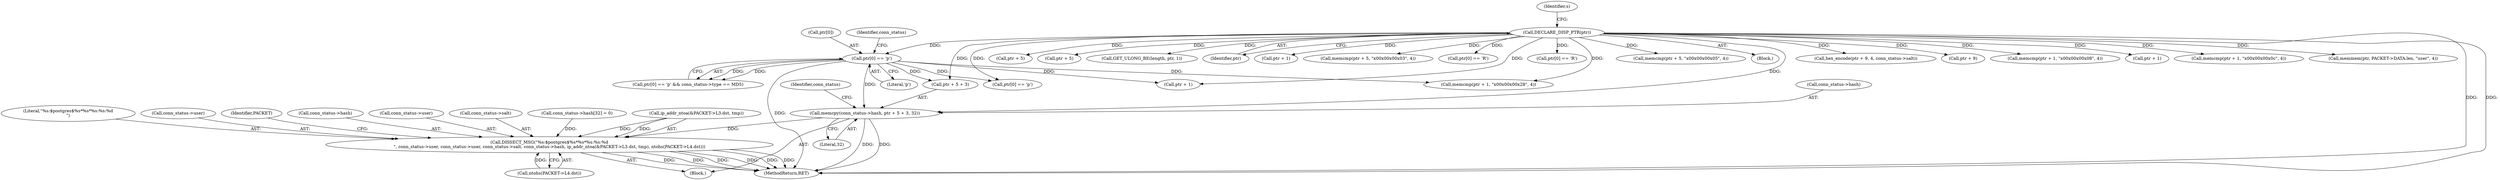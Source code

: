 digraph "0_ettercap_e3abe7d7585ecc420a7cab73313216613aadad5a@pointer" {
"1000324" [label="(Call,memcpy(conn_status->hash, ptr + 5 + 3, 32))"];
"1000286" [label="(Call,ptr[0] == 'p')"];
"1000114" [label="(Call,DECLARE_DISP_PTR(ptr))"];
"1000341" [label="(Call,DISSECT_MSG(\"%s:$postgres$%s*%s*%s:%s:%d\n\", conn_status->user, conn_status->user, conn_status->salt, conn_status->hash, ip_addr_ntoa(&PACKET->L3.dst, tmp), ntohs(PACKET->L4.dst)))"];
"1000570" [label="(Call,ptr + 5)"];
"1000520" [label="(Call,ptr + 5)"];
"1000114" [label="(Call,DECLARE_DISP_PTR(ptr))"];
"1000285" [label="(Call,ptr[0] == 'p' && conn_status->type == MD5)"];
"1000592" [label="(MethodReturn,RET)"];
"1000118" [label="(Identifier,s)"];
"1000324" [label="(Call,memcpy(conn_status->hash, ptr + 5 + 3, 32))"];
"1000390" [label="(Call,GET_ULONG_BE(length, ptr, 1))"];
"1000342" [label="(Literal,\"%s:$postgres$%s*%s*%s:%s:%d\n\")"];
"1000296" [label="(Block,)"];
"1000286" [label="(Call,ptr[0] == 'p')"];
"1000343" [label="(Call,conn_status->user)"];
"1000115" [label="(Identifier,ptr)"];
"1000513" [label="(Call,ptr + 1)"];
"1000569" [label="(Call,memcmp(ptr + 5, \"\x00\x00\x00\x03\", 4))"];
"1000333" [label="(Literal,32)"];
"1000337" [label="(Identifier,conn_status)"];
"1000505" [label="(Call,ptr[0] == 'R')"];
"1000341" [label="(Call,DISSECT_MSG(\"%s:$postgres$%s*%s*%s:%s:%d\n\", conn_status->user, conn_status->user, conn_status->salt, conn_status->hash, ip_addr_ntoa(&PACKET->L3.dst, tmp), ntohs(PACKET->L4.dst)))"];
"1000328" [label="(Call,ptr + 5 + 3)"];
"1000363" [label="(Call,ntohs(PACKET->L4.dst))"];
"1000376" [label="(Call,ptr[0] == 'p')"];
"1000555" [label="(Call,ptr[0] == 'R')"];
"1000370" [label="(Identifier,PACKET)"];
"1000301" [label="(Call,ptr + 1)"];
"1000290" [label="(Literal,'p')"];
"1000352" [label="(Call,conn_status->hash)"];
"1000519" [label="(Call,memcmp(ptr + 5, \"\x00\x00\x00\x05\", 4))"];
"1000346" [label="(Call,conn_status->user)"];
"1000349" [label="(Call,conn_status->salt)"];
"1000113" [label="(Block,)"];
"1000300" [label="(Call,memcmp(ptr + 1, \"\x00\x00\x00\x28\", 4))"];
"1000287" [label="(Call,ptr[0])"];
"1000293" [label="(Identifier,conn_status)"];
"1000538" [label="(Call,hex_encode(ptr + 9, 4, conn_status->salt))"];
"1000539" [label="(Call,ptr + 9)"];
"1000325" [label="(Call,conn_status->hash)"];
"1000334" [label="(Call,conn_status->hash[32] = 0)"];
"1000355" [label="(Call,ip_addr_ntoa(&PACKET->L3.dst, tmp))"];
"1000562" [label="(Call,memcmp(ptr + 1, \"\x00\x00\x00\x08\", 4))"];
"1000563" [label="(Call,ptr + 1)"];
"1000512" [label="(Call,memcmp(ptr + 1, \"\x00\x00\x00\x0c\", 4))"];
"1000169" [label="(Call,memmem(ptr, PACKET->DATA.len, \"user\", 4))"];
"1000324" -> "1000296"  [label="AST: "];
"1000324" -> "1000333"  [label="CFG: "];
"1000325" -> "1000324"  [label="AST: "];
"1000328" -> "1000324"  [label="AST: "];
"1000333" -> "1000324"  [label="AST: "];
"1000337" -> "1000324"  [label="CFG: "];
"1000324" -> "1000592"  [label="DDG: "];
"1000324" -> "1000592"  [label="DDG: "];
"1000286" -> "1000324"  [label="DDG: "];
"1000114" -> "1000324"  [label="DDG: "];
"1000324" -> "1000341"  [label="DDG: "];
"1000286" -> "1000285"  [label="AST: "];
"1000286" -> "1000290"  [label="CFG: "];
"1000287" -> "1000286"  [label="AST: "];
"1000290" -> "1000286"  [label="AST: "];
"1000293" -> "1000286"  [label="CFG: "];
"1000285" -> "1000286"  [label="CFG: "];
"1000286" -> "1000592"  [label="DDG: "];
"1000286" -> "1000285"  [label="DDG: "];
"1000286" -> "1000285"  [label="DDG: "];
"1000114" -> "1000286"  [label="DDG: "];
"1000286" -> "1000300"  [label="DDG: "];
"1000286" -> "1000301"  [label="DDG: "];
"1000286" -> "1000328"  [label="DDG: "];
"1000286" -> "1000376"  [label="DDG: "];
"1000114" -> "1000113"  [label="AST: "];
"1000114" -> "1000115"  [label="CFG: "];
"1000115" -> "1000114"  [label="AST: "];
"1000118" -> "1000114"  [label="CFG: "];
"1000114" -> "1000592"  [label="DDG: "];
"1000114" -> "1000592"  [label="DDG: "];
"1000114" -> "1000169"  [label="DDG: "];
"1000114" -> "1000300"  [label="DDG: "];
"1000114" -> "1000301"  [label="DDG: "];
"1000114" -> "1000328"  [label="DDG: "];
"1000114" -> "1000376"  [label="DDG: "];
"1000114" -> "1000390"  [label="DDG: "];
"1000114" -> "1000505"  [label="DDG: "];
"1000114" -> "1000512"  [label="DDG: "];
"1000114" -> "1000513"  [label="DDG: "];
"1000114" -> "1000519"  [label="DDG: "];
"1000114" -> "1000520"  [label="DDG: "];
"1000114" -> "1000538"  [label="DDG: "];
"1000114" -> "1000539"  [label="DDG: "];
"1000114" -> "1000555"  [label="DDG: "];
"1000114" -> "1000562"  [label="DDG: "];
"1000114" -> "1000563"  [label="DDG: "];
"1000114" -> "1000569"  [label="DDG: "];
"1000114" -> "1000570"  [label="DDG: "];
"1000341" -> "1000296"  [label="AST: "];
"1000341" -> "1000363"  [label="CFG: "];
"1000342" -> "1000341"  [label="AST: "];
"1000343" -> "1000341"  [label="AST: "];
"1000346" -> "1000341"  [label="AST: "];
"1000349" -> "1000341"  [label="AST: "];
"1000352" -> "1000341"  [label="AST: "];
"1000355" -> "1000341"  [label="AST: "];
"1000363" -> "1000341"  [label="AST: "];
"1000370" -> "1000341"  [label="CFG: "];
"1000341" -> "1000592"  [label="DDG: "];
"1000341" -> "1000592"  [label="DDG: "];
"1000341" -> "1000592"  [label="DDG: "];
"1000341" -> "1000592"  [label="DDG: "];
"1000341" -> "1000592"  [label="DDG: "];
"1000341" -> "1000592"  [label="DDG: "];
"1000334" -> "1000341"  [label="DDG: "];
"1000355" -> "1000341"  [label="DDG: "];
"1000355" -> "1000341"  [label="DDG: "];
"1000363" -> "1000341"  [label="DDG: "];
}
